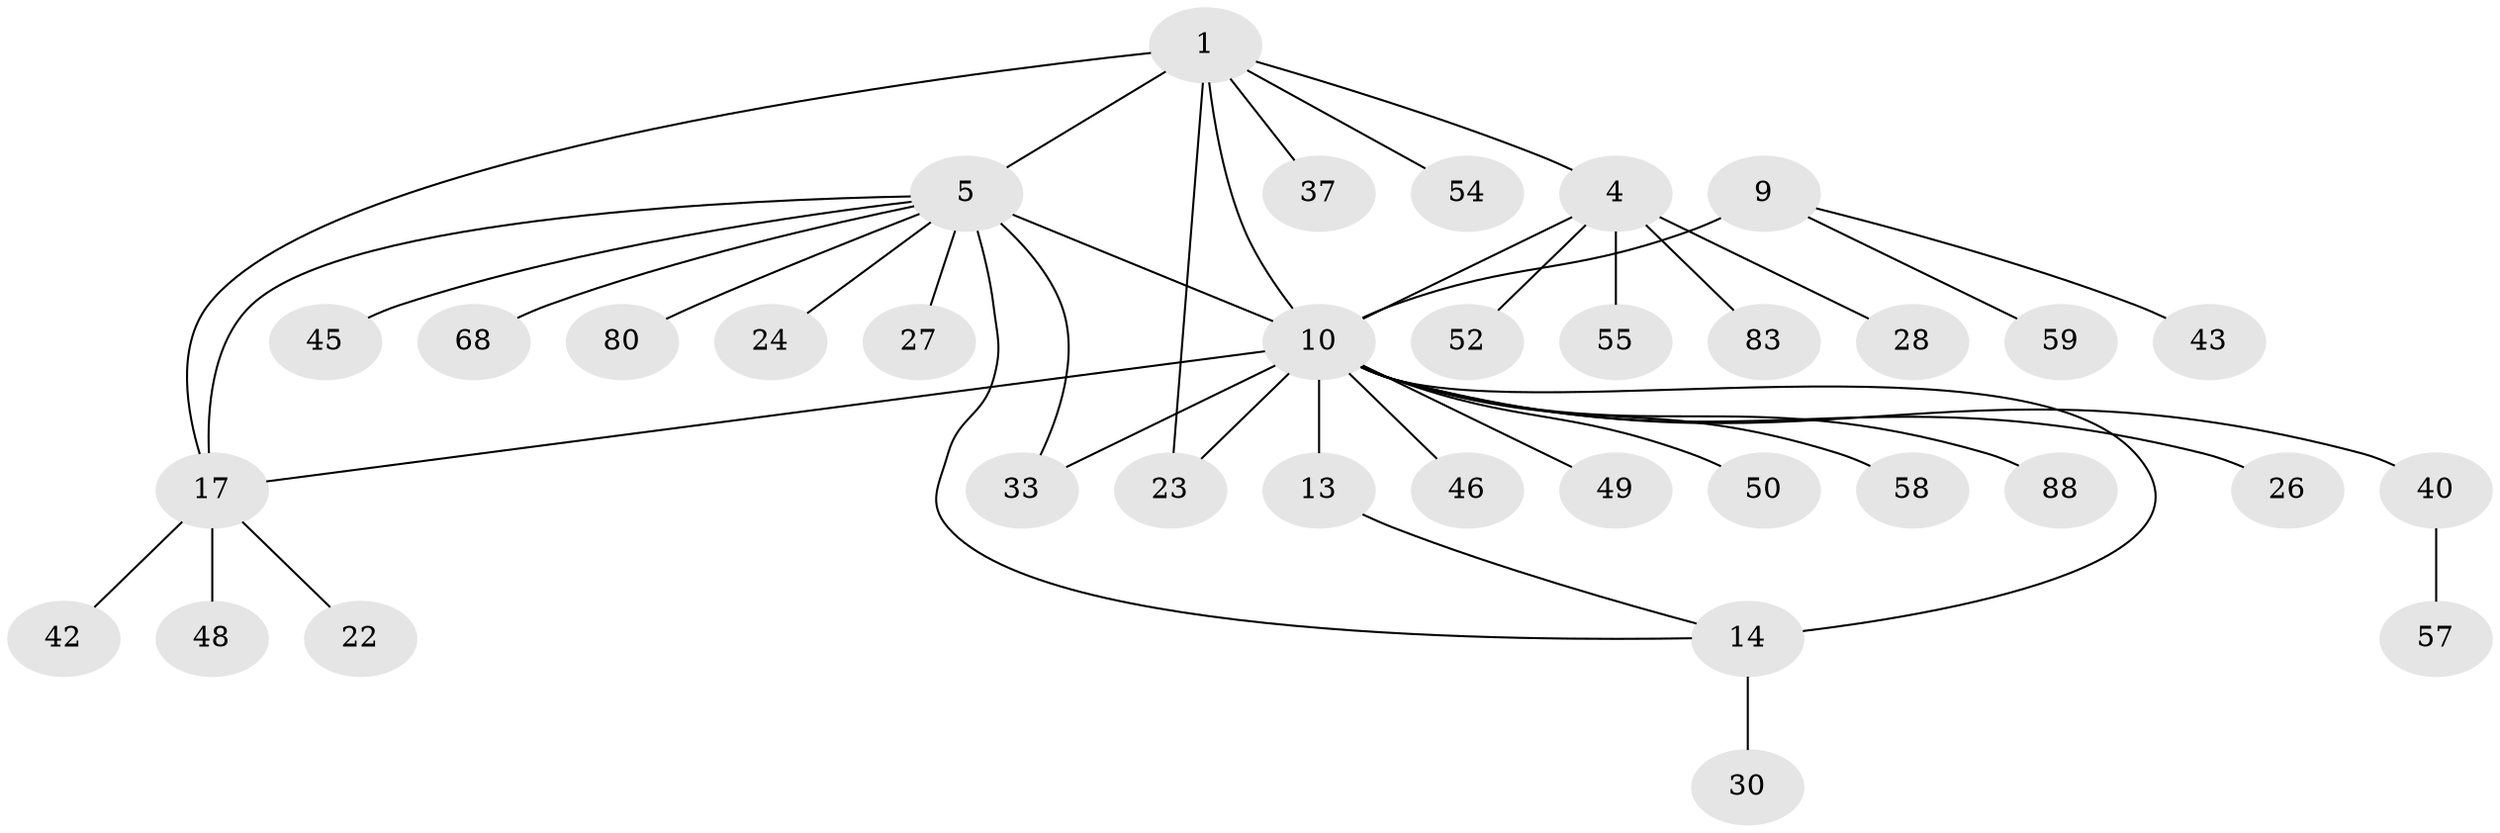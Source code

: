 // original degree distribution, {6: 0.06741573033707865, 4: 0.011235955056179775, 8: 0.011235955056179775, 10: 0.02247191011235955, 5: 0.056179775280898875, 7: 0.056179775280898875, 15: 0.011235955056179775, 1: 0.5842696629213483, 2: 0.14606741573033707, 3: 0.033707865168539325}
// Generated by graph-tools (version 1.1) at 2025/19/03/04/25 18:19:41]
// undirected, 35 vertices, 42 edges
graph export_dot {
graph [start="1"]
  node [color=gray90,style=filled];
  1 [super="+20+39+2+3"];
  4 [super="+25+77+69+60"];
  5 [super="+6+8+32"];
  9;
  10 [super="+72+56+11+12"];
  13 [super="+71+35"];
  14 [super="+21"];
  17 [super="+18+74+41+19"];
  22;
  23;
  24 [super="+70"];
  26 [super="+84+67"];
  27;
  28;
  30;
  33;
  37;
  40;
  42;
  43;
  45 [super="+81"];
  46;
  48;
  49;
  50;
  52;
  54;
  55;
  57;
  58;
  59;
  68;
  80 [super="+89"];
  83;
  88;
  1 -- 4 [weight=3];
  1 -- 10 [weight=3];
  1 -- 17 [weight=3];
  1 -- 37;
  1 -- 23;
  1 -- 54;
  1 -- 5 [weight=3];
  4 -- 55;
  4 -- 83;
  4 -- 52;
  4 -- 28;
  4 -- 10;
  5 -- 45;
  5 -- 17;
  5 -- 33;
  5 -- 14;
  5 -- 24;
  5 -- 27;
  5 -- 10;
  5 -- 80;
  5 -- 68;
  9 -- 10 [weight=3];
  9 -- 43;
  9 -- 59;
  10 -- 58;
  10 -- 33 [weight=2];
  10 -- 40;
  10 -- 13 [weight=2];
  10 -- 46;
  10 -- 14 [weight=2];
  10 -- 49;
  10 -- 17 [weight=3];
  10 -- 50;
  10 -- 23;
  10 -- 88;
  10 -- 26;
  13 -- 14;
  14 -- 30;
  17 -- 22;
  17 -- 42;
  17 -- 48;
  40 -- 57;
}
